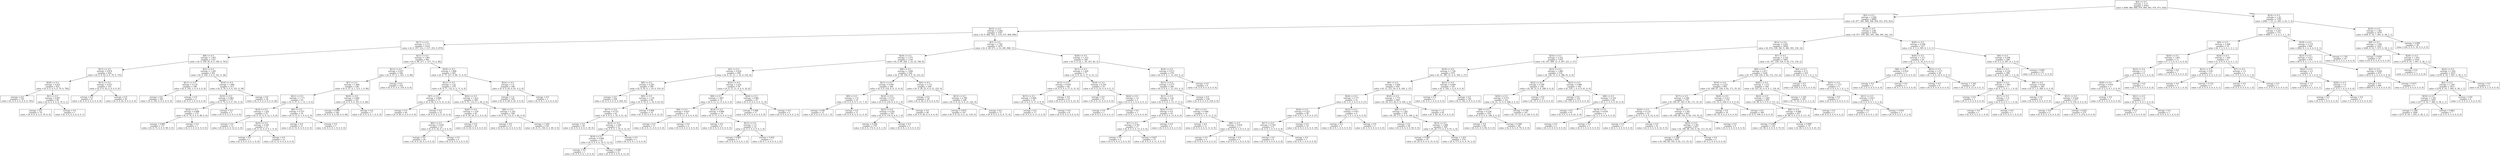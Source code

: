 digraph Tree {
node [shape=box] ;
0 [label="X[2] <= 0.5\nentropy = 3.17\nsamples = 8765\nvalue = [999, 984, 968, 979, 999, 963, 974, 973, 926]"] ;
1 [label="X[5] <= 0.5\nentropy = 2.944\nsamples = 6980\nvalue = [0, 977, 945, 968, 308, 958, 931, 970, 923]"] ;
0 -> 1 [labeldistance=2.5, labelangle=45, headlabel="True"] ;
2 [label="X[23] <= 0.5\nentropy = 2.544\nsamples = 3797\nvalue = [0, 0, 406, 583, 3, 570, 537, 808, 890]"] ;
1 -> 2 ;
3 [label="X[17] <= 0.5\nentropy = 2.171\nsamples = 2318\nvalue = [0, 0, 357, 312, 1, 517, 252, 0, 879]"] ;
2 -> 3 ;
4 [label="X[8] <= 0.5\nentropy = 1.567\nsamples = 1327\nvalue = [0, 0, 259, 95, 0, 0, 180, 0, 793]"] ;
3 -> 4 ;
5 [label="X[11] <= 0.5\nentropy = 0.874\nsamples = 926\nvalue = [0, 0, 0, 92, 0, 0, 79, 0, 755]"] ;
4 -> 5 ;
6 [label="X[20] <= 0.5\nentropy = 0.455\nsamples = 825\nvalue = [0, 0, 0, 0, 0, 0, 79, 0, 746]"] ;
5 -> 6 ;
7 [label="entropy = 0.0\nsamples = 745\nvalue = [0, 0, 0, 0, 0, 0, 0, 0, 745]"] ;
6 -> 7 ;
8 [label="X[1] <= 0.5\nentropy = 0.097\nsamples = 80\nvalue = [0, 0, 0, 0, 0, 0, 79, 0, 1]"] ;
6 -> 8 ;
9 [label="entropy = 0.0\nsamples = 79\nvalue = [0, 0, 0, 0, 0, 0, 79, 0, 0]"] ;
8 -> 9 ;
10 [label="entropy = 0.0\nsamples = 1\nvalue = [0, 0, 0, 0, 0, 0, 0, 0, 1]"] ;
8 -> 10 ;
11 [label="X[13] <= 0.5\nentropy = 0.433\nsamples = 101\nvalue = [0, 0, 0, 92, 0, 0, 0, 0, 9]"] ;
5 -> 11 ;
12 [label="entropy = 0.0\nsamples = 9\nvalue = [0, 0, 0, 0, 0, 0, 0, 0, 9]"] ;
11 -> 12 ;
13 [label="entropy = 0.0\nsamples = 92\nvalue = [0, 0, 0, 92, 0, 0, 0, 0, 0]"] ;
11 -> 13 ;
14 [label="X[3] <= 0.5\nentropy = 1.283\nsamples = 401\nvalue = [0, 0, 259, 3, 0, 0, 101, 0, 38]"] ;
4 -> 14 ;
15 [label="X[11] <= 0.5\nentropy = 0.118\nsamples = 188\nvalue = [0, 0, 185, 3, 0, 0, 0, 0, 0]"] ;
14 -> 15 ;
16 [label="entropy = 0.0\nsamples = 185\nvalue = [0, 0, 185, 0, 0, 0, 0, 0, 0]"] ;
15 -> 16 ;
17 [label="entropy = 0.0\nsamples = 3\nvalue = [0, 0, 0, 3, 0, 0, 0, 0, 0]"] ;
15 -> 17 ;
18 [label="X[19] <= 0.5\nentropy = 1.484\nsamples = 213\nvalue = [0, 0, 74, 0, 0, 0, 101, 0, 38]"] ;
14 -> 18 ;
19 [label="X[10] <= 0.5\nentropy = 0.983\nsamples = 175\nvalue = [0, 0, 74, 0, 0, 0, 101, 0, 0]"] ;
18 -> 19 ;
20 [label="X[24] <= 0.5\nentropy = 0.986\nsamples = 172\nvalue = [0, 0, 74, 0, 0, 0, 98, 0, 0]"] ;
19 -> 20 ;
21 [label="entropy = 0.985\nsamples = 171\nvalue = [0, 0, 73, 0, 0, 0, 98, 0, 0]"] ;
20 -> 21 ;
22 [label="entropy = 0.0\nsamples = 1\nvalue = [0, 0, 1, 0, 0, 0, 0, 0, 0]"] ;
20 -> 22 ;
23 [label="entropy = 0.0\nsamples = 3\nvalue = [0, 0, 0, 0, 0, 0, 3, 0, 0]"] ;
19 -> 23 ;
24 [label="entropy = 0.0\nsamples = 38\nvalue = [0, 0, 0, 0, 0, 0, 0, 0, 38]"] ;
18 -> 24 ;
25 [label="X[11] <= 0.5\nentropy = 1.891\nsamples = 991\nvalue = [0, 0, 98, 217, 1, 517, 72, 0, 86]"] ;
3 -> 25 ;
26 [label="X[13] <= 0.5\nentropy = 0.937\nsamples = 546\nvalue = [0, 0, 27, 0, 1, 431, 1, 0, 86]"] ;
25 -> 26 ;
27 [label="X[7] <= 0.5\nentropy = 1.466\nsamples = 228\nvalue = [0, 0, 27, 0, 1, 113, 1, 0, 86]"] ;
26 -> 27 ;
28 [label="X[21] <= 0.5\nentropy = 1.177\nsamples = 41\nvalue = [0, 0, 27, 0, 1, 12, 1, 0, 0]"] ;
27 -> 28 ;
29 [label="X[10] <= 0.5\nentropy = 1.202\nsamples = 25\nvalue = [0, 0, 12, 0, 0, 12, 1, 0, 0]"] ;
28 -> 29 ;
30 [label="entropy = 0.0\nsamples = 12\nvalue = [0, 0, 0, 0, 0, 12, 0, 0, 0]"] ;
29 -> 30 ;
31 [label="X[18] <= 0.5\nentropy = 0.391\nsamples = 13\nvalue = [0, 0, 12, 0, 0, 0, 1, 0, 0]"] ;
29 -> 31 ;
32 [label="entropy = 0.0\nsamples = 1\nvalue = [0, 0, 0, 0, 0, 0, 1, 0, 0]"] ;
31 -> 32 ;
33 [label="entropy = 0.0\nsamples = 12\nvalue = [0, 0, 12, 0, 0, 0, 0, 0, 0]"] ;
31 -> 33 ;
34 [label="X[6] <= 0.5\nentropy = 0.337\nsamples = 16\nvalue = [0, 0, 15, 0, 1, 0, 0, 0, 0]"] ;
28 -> 34 ;
35 [label="entropy = 0.0\nsamples = 15\nvalue = [0, 0, 15, 0, 0, 0, 0, 0, 0]"] ;
34 -> 35 ;
36 [label="entropy = 0.0\nsamples = 1\nvalue = [0, 0, 0, 0, 1, 0, 0, 0, 0]"] ;
34 -> 36 ;
37 [label="X[20] <= 0.5\nentropy = 0.995\nsamples = 187\nvalue = [0, 0, 0, 0, 0, 101, 0, 0, 86]"] ;
27 -> 37 ;
38 [label="entropy = 0.999\nsamples = 180\nvalue = [0, 0, 0, 0, 0, 94, 0, 0, 86]"] ;
37 -> 38 ;
39 [label="entropy = 0.0\nsamples = 7\nvalue = [0, 0, 0, 0, 0, 7, 0, 0, 0]"] ;
37 -> 39 ;
40 [label="entropy = 0.0\nsamples = 318\nvalue = [0, 0, 0, 0, 0, 318, 0, 0, 0]"] ;
26 -> 40 ;
41 [label="X[18] <= 0.5\nentropy = 1.808\nsamples = 445\nvalue = [0, 0, 71, 217, 0, 86, 71, 0, 0]"] ;
25 -> 41 ;
42 [label="X[12] <= 0.5\nentropy = 1.62\nsamples = 279\nvalue = [0, 0, 71, 132, 0, 5, 71, 0, 0]"] ;
41 -> 42 ;
43 [label="X[7] <= 0.5\nentropy = 0.988\nsamples = 71\nvalue = [0, 0, 40, 0, 0, 0, 31, 0, 0]"] ;
42 -> 43 ;
44 [label="entropy = 0.0\nsamples = 40\nvalue = [0, 0, 40, 0, 0, 0, 0, 0, 0]"] ;
43 -> 44 ;
45 [label="entropy = 0.0\nsamples = 31\nvalue = [0, 0, 0, 0, 0, 0, 31, 0, 0]"] ;
43 -> 45 ;
46 [label="X[22] <= 0.5\nentropy = 1.412\nsamples = 208\nvalue = [0, 0, 31, 132, 0, 5, 40, 0, 0]"] ;
42 -> 46 ;
47 [label="X[20] <= 0.5\nentropy = 1.229\nsamples = 42\nvalue = [0, 0, 20, 20, 0, 2, 0, 0, 0]"] ;
46 -> 47 ;
48 [label="X[0] <= 0.5\nentropy = 0.439\nsamples = 22\nvalue = [0, 0, 0, 20, 0, 2, 0, 0, 0]"] ;
47 -> 48 ;
49 [label="entropy = 0.0\nsamples = 20\nvalue = [0, 0, 0, 20, 0, 0, 0, 0, 0]"] ;
48 -> 49 ;
50 [label="entropy = 0.0\nsamples = 2\nvalue = [0, 0, 0, 0, 0, 2, 0, 0, 0]"] ;
48 -> 50 ;
51 [label="entropy = 0.0\nsamples = 20\nvalue = [0, 0, 20, 0, 0, 0, 0, 0, 0]"] ;
47 -> 51 ;
52 [label="X[8] <= 0.5\nentropy = 1.242\nsamples = 166\nvalue = [0, 0, 11, 112, 0, 3, 40, 0, 0]"] ;
46 -> 52 ;
53 [label="entropy = 0.0\nsamples = 12\nvalue = [0, 0, 0, 12, 0, 0, 0, 0, 0]"] ;
52 -> 53 ;
54 [label="entropy = 1.292\nsamples = 154\nvalue = [0, 0, 11, 100, 0, 3, 40, 0, 0]"] ;
52 -> 54 ;
55 [label="X[14] <= 0.5\nentropy = 1.0\nsamples = 166\nvalue = [0, 0, 0, 85, 0, 81, 0, 0, 0]"] ;
41 -> 55 ;
56 [label="entropy = 1.0\nsamples = 165\nvalue = [0, 0, 0, 84, 0, 81, 0, 0, 0]"] ;
55 -> 56 ;
57 [label="entropy = 0.0\nsamples = 1\nvalue = [0, 0, 0, 1, 0, 0, 0, 0, 0]"] ;
55 -> 57 ;
58 [label="X[3] <= 0.5\nentropy = 1.783\nsamples = 1479\nvalue = [0, 0, 49, 271, 2, 53, 285, 808, 11]"] ;
2 -> 58 ;
59 [label="X[20] <= 0.5\nentropy = 1.375\nsamples = 1130\nvalue = [0, 0, 49, 249, 1, 23, 32, 768, 8]"] ;
58 -> 59 ;
60 [label="X[1] <= 0.5\nentropy = 0.634\nsamples = 590\nvalue = [0, 0, 21, 11, 1, 14, 0, 535, 8]"] ;
59 -> 60 ;
61 [label="X[8] <= 0.5\nentropy = 0.285\nsamples = 540\nvalue = [0, 0, 10, 0, 1, 10, 0, 519, 0]"] ;
60 -> 61 ;
62 [label="entropy = 0.0\nsamples = 456\nvalue = [0, 0, 0, 0, 0, 0, 0, 456, 0]"] ;
61 -> 62 ;
63 [label="X[9] <= 0.5\nentropy = 1.118\nsamples = 84\nvalue = [0, 0, 10, 0, 1, 10, 0, 63, 0]"] ;
61 -> 63 ;
64 [label="X[17] <= 0.5\nentropy = 0.752\nsamples = 62\nvalue = [0, 0, 0, 0, 1, 10, 0, 51, 0]"] ;
63 -> 64 ;
65 [label="entropy = 0.0\nsamples = 39\nvalue = [0, 0, 0, 0, 0, 0, 0, 39, 0]"] ;
64 -> 65 ;
66 [label="X[14] <= 0.5\nentropy = 1.209\nsamples = 23\nvalue = [0, 0, 0, 0, 1, 10, 0, 12, 0]"] ;
64 -> 66 ;
67 [label="X[10] <= 0.5\nentropy = 0.994\nsamples = 22\nvalue = [0, 0, 0, 0, 0, 10, 0, 12, 0]"] ;
66 -> 67 ;
68 [label="entropy = 0.0\nsamples = 1\nvalue = [0, 0, 0, 0, 0, 1, 0, 0, 0]"] ;
67 -> 68 ;
69 [label="entropy = 0.985\nsamples = 21\nvalue = [0, 0, 0, 0, 0, 9, 0, 12, 0]"] ;
67 -> 69 ;
70 [label="entropy = 0.0\nsamples = 1\nvalue = [0, 0, 0, 0, 1, 0, 0, 0, 0]"] ;
66 -> 70 ;
71 [label="entropy = 0.994\nsamples = 22\nvalue = [0, 0, 10, 0, 0, 0, 0, 12, 0]"] ;
63 -> 71 ;
72 [label="X[16] <= 0.5\nentropy = 2.202\nsamples = 50\nvalue = [0, 0, 11, 11, 0, 4, 0, 16, 8]"] ;
60 -> 72 ;
73 [label="X[8] <= 0.5\nentropy = 1.867\nsamples = 31\nvalue = [0, 0, 11, 11, 0, 4, 0, 5, 0]"] ;
72 -> 73 ;
74 [label="X[9] <= 0.5\nentropy = 0.837\nsamples = 15\nvalue = [0, 0, 0, 11, 0, 4, 0, 0, 0]"] ;
73 -> 74 ;
75 [label="entropy = 0.0\nsamples = 11\nvalue = [0, 0, 0, 11, 0, 0, 0, 0, 0]"] ;
74 -> 75 ;
76 [label="entropy = 0.0\nsamples = 4\nvalue = [0, 0, 0, 0, 0, 4, 0, 0, 0]"] ;
74 -> 76 ;
77 [label="X[18] <= 0.5\nentropy = 0.896\nsamples = 16\nvalue = [0, 0, 11, 0, 0, 0, 0, 5, 0]"] ;
73 -> 77 ;
78 [label="entropy = 0.0\nsamples = 6\nvalue = [0, 0, 6, 0, 0, 0, 0, 0, 0]"] ;
77 -> 78 ;
79 [label="X[15] <= 0.5\nentropy = 1.0\nsamples = 10\nvalue = [0, 0, 5, 0, 0, 0, 0, 5, 0]"] ;
77 -> 79 ;
80 [label="entropy = 0.985\nsamples = 7\nvalue = [0, 0, 4, 0, 0, 0, 0, 3, 0]"] ;
79 -> 80 ;
81 [label="entropy = 0.918\nsamples = 3\nvalue = [0, 0, 1, 0, 0, 0, 0, 2, 0]"] ;
79 -> 81 ;
82 [label="X[24] <= 0.5\nentropy = 0.982\nsamples = 19\nvalue = [0, 0, 0, 0, 0, 0, 0, 11, 8]"] ;
72 -> 82 ;
83 [label="entropy = 0.998\nsamples = 17\nvalue = [0, 0, 0, 0, 0, 0, 0, 9, 8]"] ;
82 -> 83 ;
84 [label="entropy = 0.0\nsamples = 2\nvalue = [0, 0, 0, 0, 0, 0, 0, 2, 0]"] ;
82 -> 84 ;
85 [label="X[8] <= 0.5\nentropy = 1.606\nsamples = 540\nvalue = [0, 0, 28, 238, 0, 9, 32, 233, 0]"] ;
59 -> 85 ;
86 [label="X[11] <= 0.5\nentropy = 0.695\nsamples = 244\nvalue = [0, 0, 0, 216, 0, 9, 11, 8, 0]"] ;
85 -> 86 ;
87 [label="X[9] <= 0.5\nentropy = 1.51\nsamples = 23\nvalue = [0, 0, 0, 0, 0, 5, 11, 7, 0]"] ;
86 -> 87 ;
88 [label="entropy = 0.98\nsamples = 12\nvalue = [0, 0, 0, 0, 0, 5, 0, 7, 0]"] ;
87 -> 88 ;
89 [label="entropy = 0.0\nsamples = 11\nvalue = [0, 0, 0, 0, 0, 0, 11, 0, 0]"] ;
87 -> 89 ;
90 [label="X[16] <= 0.5\nentropy = 0.172\nsamples = 221\nvalue = [0, 0, 0, 216, 0, 4, 0, 1, 0]"] ;
86 -> 90 ;
91 [label="X[25] <= 0.5\nentropy = 0.202\nsamples = 181\nvalue = [0, 0, 0, 176, 0, 4, 0, 1, 0]"] ;
90 -> 91 ;
92 [label="entropy = 0.204\nsamples = 179\nvalue = [0, 0, 0, 174, 0, 4, 0, 1, 0]"] ;
91 -> 92 ;
93 [label="entropy = 0.0\nsamples = 2\nvalue = [0, 0, 0, 2, 0, 0, 0, 0, 0]"] ;
91 -> 93 ;
94 [label="entropy = 0.0\nsamples = 40\nvalue = [0, 0, 0, 40, 0, 0, 0, 0, 0]"] ;
90 -> 94 ;
95 [label="X[0] <= 0.5\nentropy = 1.172\nsamples = 296\nvalue = [0, 0, 28, 22, 0, 0, 21, 225, 0]"] ;
85 -> 95 ;
96 [label="entropy = 0.0\nsamples = 28\nvalue = [0, 0, 28, 0, 0, 0, 0, 0, 0]"] ;
95 -> 96 ;
97 [label="X[15] <= 0.5\nentropy = 0.796\nsamples = 268\nvalue = [0, 0, 0, 22, 0, 0, 21, 225, 0]"] ;
95 -> 97 ;
98 [label="entropy = 0.975\nsamples = 197\nvalue = [0, 0, 0, 22, 0, 0, 21, 154, 0]"] ;
97 -> 98 ;
99 [label="entropy = 0.0\nsamples = 71\nvalue = [0, 0, 0, 0, 0, 0, 0, 71, 0]"] ;
97 -> 99 ;
100 [label="X[20] <= 0.5\nentropy = 1.333\nsamples = 349\nvalue = [0, 0, 0, 22, 1, 30, 253, 40, 3]"] ;
58 -> 100 ;
101 [label="X[11] <= 0.5\nentropy = 1.626\nsamples = 71\nvalue = [0, 0, 0, 22, 0, 17, 0, 31, 1]"] ;
100 -> 101 ;
102 [label="X[12] <= 0.5\nentropy = 0.938\nsamples = 48\nvalue = [0, 0, 0, 0, 0, 17, 0, 31, 0]"] ;
101 -> 102 ;
103 [label="X[15] <= 0.5\nentropy = 0.904\nsamples = 25\nvalue = [0, 0, 0, 0, 0, 17, 0, 8, 0]"] ;
102 -> 103 ;
104 [label="entropy = 0.0\nsamples = 17\nvalue = [0, 0, 0, 0, 0, 17, 0, 0, 0]"] ;
103 -> 104 ;
105 [label="entropy = 0.0\nsamples = 8\nvalue = [0, 0, 0, 0, 0, 0, 0, 8, 0]"] ;
103 -> 105 ;
106 [label="entropy = 0.0\nsamples = 23\nvalue = [0, 0, 0, 0, 0, 0, 0, 23, 0]"] ;
102 -> 106 ;
107 [label="X[18] <= 0.5\nentropy = 0.258\nsamples = 23\nvalue = [0, 0, 0, 22, 0, 0, 0, 0, 1]"] ;
101 -> 107 ;
108 [label="entropy = 0.0\nsamples = 21\nvalue = [0, 0, 0, 21, 0, 0, 0, 0, 0]"] ;
107 -> 108 ;
109 [label="X[24] <= 0.5\nentropy = 1.0\nsamples = 2\nvalue = [0, 0, 0, 1, 0, 0, 0, 0, 1]"] ;
107 -> 109 ;
110 [label="entropy = 0.0\nsamples = 1\nvalue = [0, 0, 0, 0, 0, 0, 0, 0, 1]"] ;
109 -> 110 ;
111 [label="entropy = 0.0\nsamples = 1\nvalue = [0, 0, 0, 1, 0, 0, 0, 0, 0]"] ;
109 -> 111 ;
112 [label="X[16] <= 0.5\nentropy = 0.571\nsamples = 278\nvalue = [0, 0, 0, 0, 1, 13, 253, 9, 2]"] ;
100 -> 112 ;
113 [label="X[12] <= 0.5\nentropy = 0.377\nsamples = 269\nvalue = [0, 0, 0, 0, 1, 13, 253, 0, 2]"] ;
112 -> 113 ;
114 [label="X[11] <= 0.5\nentropy = 1.42\nsamples = 33\nvalue = [0, 0, 0, 0, 1, 13, 17, 0, 2]"] ;
113 -> 114 ;
115 [label="X[25] <= 0.5\nentropy = 0.9\nsamples = 19\nvalue = [0, 0, 0, 0, 0, 13, 6, 0, 0]"] ;
114 -> 115 ;
116 [label="X[7] <= 0.5\nentropy = 0.787\nsamples = 17\nvalue = [0, 0, 0, 0, 0, 13, 4, 0, 0]"] ;
115 -> 116 ;
117 [label="entropy = 0.0\nsamples = 2\nvalue = [0, 0, 0, 0, 0, 2, 0, 0, 0]"] ;
116 -> 117 ;
118 [label="entropy = 0.837\nsamples = 15\nvalue = [0, 0, 0, 0, 0, 11, 4, 0, 0]"] ;
116 -> 118 ;
119 [label="entropy = 0.0\nsamples = 2\nvalue = [0, 0, 0, 0, 0, 0, 2, 0, 0]"] ;
115 -> 119 ;
120 [label="X[1] <= 0.5\nentropy = 0.946\nsamples = 14\nvalue = [0, 0, 0, 0, 1, 0, 11, 0, 2]"] ;
114 -> 120 ;
121 [label="entropy = 0.0\nsamples = 11\nvalue = [0, 0, 0, 0, 0, 0, 11, 0, 0]"] ;
120 -> 121 ;
122 [label="X[8] <= 0.5\nentropy = 0.918\nsamples = 3\nvalue = [0, 0, 0, 0, 1, 0, 0, 0, 2]"] ;
120 -> 122 ;
123 [label="entropy = 0.0\nsamples = 2\nvalue = [0, 0, 0, 0, 0, 0, 0, 0, 2]"] ;
122 -> 123 ;
124 [label="entropy = 0.0\nsamples = 1\nvalue = [0, 0, 0, 0, 1, 0, 0, 0, 0]"] ;
122 -> 124 ;
125 [label="entropy = 0.0\nsamples = 236\nvalue = [0, 0, 0, 0, 0, 0, 236, 0, 0]"] ;
113 -> 125 ;
126 [label="entropy = 0.0\nsamples = 9\nvalue = [0, 0, 0, 0, 0, 0, 0, 9, 0]"] ;
112 -> 126 ;
127 [label="X[14] <= 0.5\nentropy = 2.68\nsamples = 3183\nvalue = [0, 977, 539, 385, 305, 388, 394, 162, 33]"] ;
1 -> 127 ;
128 [label="X[12] <= 0.5\nentropy = 2.455\nsamples = 2856\nvalue = [0, 974, 536, 385, 0, 380, 393, 156, 32]"] ;
127 -> 128 ;
129 [label="X[10] <= 0.5\nentropy = 2.232\nsamples = 1193\nvalue = [0, 187, 408, 51, 0, 297, 221, 2, 27]"] ;
128 -> 129 ;
130 [label="X[19] <= 0.5\nentropy = 1.724\nsamples = 675\nvalue = [0, 31, 395, 51, 0, 9, 160, 2, 27]"] ;
129 -> 130 ;
131 [label="X[0] <= 0.5\nentropy = 2.004\nsamples = 492\nvalue = [0, 31, 213, 50, 0, 9, 160, 2, 27]"] ;
130 -> 131 ;
132 [label="X[24] <= 0.5\nentropy = 0.777\nsamples = 32\nvalue = [0, 3, 0, 2, 0, 0, 0, 0, 27]"] ;
131 -> 132 ;
133 [label="X[18] <= 0.5\nentropy = 0.222\nsamples = 28\nvalue = [0, 0, 0, 1, 0, 0, 0, 0, 27]"] ;
132 -> 133 ;
134 [label="X[17] <= 0.5\nentropy = 0.503\nsamples = 9\nvalue = [0, 0, 0, 1, 0, 0, 0, 0, 8]"] ;
133 -> 134 ;
135 [label="entropy = 0.0\nsamples = 8\nvalue = [0, 0, 0, 0, 0, 0, 0, 0, 8]"] ;
134 -> 135 ;
136 [label="entropy = 0.0\nsamples = 1\nvalue = [0, 0, 0, 1, 0, 0, 0, 0, 0]"] ;
134 -> 136 ;
137 [label="entropy = 0.0\nsamples = 19\nvalue = [0, 0, 0, 0, 0, 0, 0, 0, 19]"] ;
133 -> 137 ;
138 [label="X[22] <= 0.5\nentropy = 0.811\nsamples = 4\nvalue = [0, 3, 0, 1, 0, 0, 0, 0, 0]"] ;
132 -> 138 ;
139 [label="entropy = 0.0\nsamples = 1\nvalue = [0, 0, 0, 1, 0, 0, 0, 0, 0]"] ;
138 -> 139 ;
140 [label="entropy = 0.0\nsamples = 3\nvalue = [0, 3, 0, 0, 0, 0, 0, 0, 0]"] ;
138 -> 140 ;
141 [label="X[16] <= 0.5\nentropy = 1.775\nsamples = 460\nvalue = [0, 28, 213, 48, 0, 9, 160, 2, 0]"] ;
131 -> 141 ;
142 [label="X[8] <= 0.5\nentropy = 1.582\nsamples = 378\nvalue = [0, 28, 173, 6, 0, 9, 160, 2, 0]"] ;
141 -> 142 ;
143 [label="entropy = 0.0\nsamples = 69\nvalue = [0, 0, 0, 0, 0, 0, 69, 0, 0]"] ;
142 -> 143 ;
144 [label="X[23] <= 0.5\nentropy = 1.608\nsamples = 309\nvalue = [0, 28, 173, 6, 0, 9, 91, 2, 0]"] ;
142 -> 144 ;
145 [label="entropy = 0.985\nsamples = 35\nvalue = [0, 20, 0, 0, 0, 0, 15, 0, 0]"] ;
144 -> 145 ;
146 [label="entropy = 1.415\nsamples = 274\nvalue = [0, 8, 173, 6, 0, 9, 76, 2, 0]"] ;
144 -> 146 ;
147 [label="entropy = 1.0\nsamples = 82\nvalue = [0, 0, 40, 42, 0, 0, 0, 0, 0]"] ;
141 -> 147 ;
148 [label="X[23] <= 0.5\nentropy = 0.049\nsamples = 183\nvalue = [0, 0, 182, 1, 0, 0, 0, 0, 0]"] ;
130 -> 148 ;
149 [label="entropy = 0.0\nsamples = 1\nvalue = [0, 0, 0, 1, 0, 0, 0, 0, 0]"] ;
148 -> 149 ;
150 [label="entropy = 0.0\nsamples = 182\nvalue = [0, 0, 182, 0, 0, 0, 0, 0, 0]"] ;
148 -> 150 ;
151 [label="X[15] <= 0.5\nentropy = 1.489\nsamples = 518\nvalue = [0, 156, 13, 0, 0, 288, 61, 0, 0]"] ;
129 -> 151 ;
152 [label="X[22] <= 0.5\nentropy = 0.708\nsamples = 336\nvalue = [0, 36, 12, 0, 0, 288, 0, 0, 0]"] ;
151 -> 152 ;
153 [label="X[20] <= 0.5\nentropy = 0.575\nsamples = 321\nvalue = [0, 21, 12, 0, 0, 288, 0, 0, 0]"] ;
152 -> 153 ;
154 [label="X[8] <= 0.5\nentropy = 0.238\nsamples = 154\nvalue = [0, 6, 0, 0, 0, 148, 0, 0, 0]"] ;
153 -> 154 ;
155 [label="entropy = 0.0\nsamples = 69\nvalue = [0, 0, 0, 0, 0, 69, 0, 0, 0]"] ;
154 -> 155 ;
156 [label="entropy = 0.368\nsamples = 85\nvalue = [0, 6, 0, 0, 0, 79, 0, 0, 0]"] ;
154 -> 156 ;
157 [label="entropy = 0.799\nsamples = 167\nvalue = [0, 15, 12, 0, 0, 140, 0, 0, 0]"] ;
153 -> 157 ;
158 [label="entropy = 0.0\nsamples = 15\nvalue = [0, 15, 0, 0, 0, 0, 0, 0, 0]"] ;
152 -> 158 ;
159 [label="X[23] <= 0.5\nentropy = 0.966\nsamples = 182\nvalue = [0, 120, 1, 0, 0, 0, 61, 0, 0]"] ;
151 -> 159 ;
160 [label="entropy = 0.0\nsamples = 118\nvalue = [0, 118, 0, 0, 0, 0, 0, 0, 0]"] ;
159 -> 160 ;
161 [label="X[8] <= 0.5\nentropy = 0.316\nsamples = 64\nvalue = [0, 2, 1, 0, 0, 0, 61, 0, 0]"] ;
159 -> 161 ;
162 [label="entropy = 0.0\nsamples = 61\nvalue = [0, 0, 0, 0, 0, 0, 61, 0, 0]"] ;
161 -> 162 ;
163 [label="X[19] <= 0.5\nentropy = 0.918\nsamples = 3\nvalue = [0, 2, 1, 0, 0, 0, 0, 0, 0]"] ;
161 -> 163 ;
164 [label="entropy = 0.0\nsamples = 2\nvalue = [0, 2, 0, 0, 0, 0, 0, 0, 0]"] ;
163 -> 164 ;
165 [label="entropy = 0.0\nsamples = 1\nvalue = [0, 0, 1, 0, 0, 0, 0, 0, 0]"] ;
163 -> 165 ;
166 [label="X[7] <= 0.5\nentropy = 2.158\nsamples = 1663\nvalue = [0, 787, 128, 334, 0, 83, 172, 154, 5]"] ;
128 -> 166 ;
167 [label="X[9] <= 0.5\nentropy = 2.417\nsamples = 1244\nvalue = [0, 373, 128, 334, 0, 82, 172, 151, 4]"] ;
166 -> 167 ;
168 [label="X[19] <= 0.5\nentropy = 2.253\nsamples = 895\nvalue = [0, 206, 67, 334, 0, 82, 171, 35, 0]"] ;
167 -> 168 ;
169 [label="X[17] <= 0.5\nentropy = 2.384\nsamples = 716\nvalue = [0, 196, 67, 165, 0, 82, 171, 35, 0]"] ;
168 -> 169 ;
170 [label="X[20] <= 0.5\nentropy = 0.135\nsamples = 53\nvalue = [0, 0, 1, 0, 0, 0, 52, 0, 0]"] ;
169 -> 170 ;
171 [label="entropy = 0.0\nsamples = 1\nvalue = [0, 0, 1, 0, 0, 0, 0, 0, 0]"] ;
170 -> 171 ;
172 [label="entropy = 0.0\nsamples = 52\nvalue = [0, 0, 0, 0, 0, 0, 52, 0, 0]"] ;
170 -> 172 ;
173 [label="X[10] <= 0.5\nentropy = 2.392\nsamples = 663\nvalue = [0, 196, 66, 165, 0, 82, 119, 35, 0]"] ;
169 -> 173 ;
174 [label="X[22] <= 0.5\nentropy = 2.391\nsamples = 657\nvalue = [0, 196, 66, 165, 0, 82, 113, 35, 0]"] ;
173 -> 174 ;
175 [label="entropy = 2.388\nsamples = 655\nvalue = [0, 196, 64, 165, 0, 82, 113, 35, 0]"] ;
174 -> 175 ;
176 [label="entropy = 0.0\nsamples = 2\nvalue = [0, 0, 2, 0, 0, 0, 0, 0, 0]"] ;
174 -> 176 ;
177 [label="entropy = 0.0\nsamples = 6\nvalue = [0, 0, 0, 0, 0, 0, 6, 0, 0]"] ;
173 -> 177 ;
178 [label="X[26] <= 0.5\nentropy = 0.311\nsamples = 179\nvalue = [0, 10, 0, 169, 0, 0, 0, 0, 0]"] ;
168 -> 178 ;
179 [label="entropy = 0.0\nsamples = 10\nvalue = [0, 10, 0, 0, 0, 0, 0, 0, 0]"] ;
178 -> 179 ;
180 [label="entropy = 0.0\nsamples = 169\nvalue = [0, 0, 0, 169, 0, 0, 0, 0, 0]"] ;
178 -> 180 ;
181 [label="X[20] <= 0.5\nentropy = 1.575\nsamples = 349\nvalue = [0, 167, 61, 0, 0, 0, 1, 116, 4]"] ;
167 -> 181 ;
182 [label="X[22] <= 0.5\nentropy = 1.065\nsamples = 209\nvalue = [0, 96, 0, 0, 0, 0, 0, 111, 2]"] ;
181 -> 182 ;
183 [label="X[8] <= 0.5\nentropy = 0.996\nsamples = 207\nvalue = [0, 96, 0, 0, 0, 0, 0, 111, 0]"] ;
182 -> 183 ;
184 [label="entropy = 0.994\nsamples = 128\nvalue = [0, 58, 0, 0, 0, 0, 0, 70, 0]"] ;
183 -> 184 ;
185 [label="entropy = 0.999\nsamples = 79\nvalue = [0, 38, 0, 0, 0, 0, 0, 41, 0]"] ;
183 -> 185 ;
186 [label="entropy = 0.0\nsamples = 2\nvalue = [0, 0, 0, 0, 0, 0, 0, 0, 2]"] ;
182 -> 186 ;
187 [label="entropy = 1.329\nsamples = 140\nvalue = [0, 71, 61, 0, 0, 0, 1, 5, 2]"] ;
181 -> 187 ;
188 [label="X[0] <= 0.5\nentropy = 0.11\nsamples = 419\nvalue = [0, 414, 0, 0, 0, 1, 0, 3, 1]"] ;
166 -> 188 ;
189 [label="entropy = 0.0\nsamples = 414\nvalue = [0, 414, 0, 0, 0, 0, 0, 0, 0]"] ;
188 -> 189 ;
190 [label="X[25] <= 0.5\nentropy = 1.371\nsamples = 5\nvalue = [0, 0, 0, 0, 0, 1, 0, 3, 1]"] ;
188 -> 190 ;
191 [label="entropy = 0.0\nsamples = 1\nvalue = [0, 0, 0, 0, 0, 0, 0, 0, 1]"] ;
190 -> 191 ;
192 [label="X[11] <= 0.5\nentropy = 0.811\nsamples = 4\nvalue = [0, 0, 0, 0, 0, 1, 0, 3, 0]"] ;
190 -> 192 ;
193 [label="entropy = 0.0\nsamples = 1\nvalue = [0, 0, 0, 0, 0, 0, 0, 1, 0]"] ;
192 -> 193 ;
194 [label="entropy = 0.918\nsamples = 3\nvalue = [0, 0, 0, 0, 0, 1, 0, 2, 0]"] ;
192 -> 194 ;
195 [label="X[20] <= 0.5\nentropy = 0.506\nsamples = 327\nvalue = [0, 3, 3, 0, 305, 8, 1, 6, 1]"] ;
127 -> 195 ;
196 [label="X[26] <= 0.5\nentropy = 1.571\nsamples = 29\nvalue = [0, 3, 1, 0, 18, 0, 0, 6, 1]"] ;
195 -> 196 ;
197 [label="X[8] <= 0.5\nentropy = 0.918\nsamples = 3\nvalue = [0, 2, 1, 0, 0, 0, 0, 0, 0]"] ;
196 -> 197 ;
198 [label="entropy = 0.0\nsamples = 2\nvalue = [0, 2, 0, 0, 0, 0, 0, 0, 0]"] ;
197 -> 198 ;
199 [label="entropy = 0.0\nsamples = 1\nvalue = [0, 0, 1, 0, 0, 0, 0, 0, 0]"] ;
197 -> 199 ;
200 [label="X[23] <= 0.5\nentropy = 1.217\nsamples = 26\nvalue = [0, 1, 0, 0, 18, 0, 0, 6, 1]"] ;
196 -> 200 ;
201 [label="entropy = 0.0\nsamples = 6\nvalue = [0, 0, 0, 0, 6, 0, 0, 0, 0]"] ;
200 -> 201 ;
202 [label="entropy = 1.395\nsamples = 20\nvalue = [0, 1, 0, 0, 12, 0, 0, 6, 1]"] ;
200 -> 202 ;
203 [label="X[6] <= 0.5\nentropy = 0.268\nsamples = 298\nvalue = [0, 0, 2, 0, 287, 8, 1, 0, 0]"] ;
195 -> 203 ;
204 [label="X[26] <= 0.5\nentropy = 0.126\nsamples = 288\nvalue = [0, 0, 2, 0, 284, 1, 1, 0, 0]"] ;
203 -> 204 ;
205 [label="X[24] <= 0.5\nentropy = 1.585\nsamples = 3\nvalue = [0, 0, 1, 0, 0, 1, 1, 0, 0]"] ;
204 -> 205 ;
206 [label="entropy = 0.0\nsamples = 1\nvalue = [0, 0, 1, 0, 0, 0, 0, 0, 0]"] ;
205 -> 206 ;
207 [label="X[17] <= 0.5\nentropy = 1.0\nsamples = 2\nvalue = [0, 0, 0, 0, 0, 1, 1, 0, 0]"] ;
205 -> 207 ;
208 [label="entropy = 0.0\nsamples = 1\nvalue = [0, 0, 0, 0, 0, 0, 1, 0, 0]"] ;
207 -> 208 ;
209 [label="entropy = 0.0\nsamples = 1\nvalue = [0, 0, 0, 0, 0, 1, 0, 0, 0]"] ;
207 -> 209 ;
210 [label="X[8] <= 0.5\nentropy = 0.034\nsamples = 285\nvalue = [0, 0, 1, 0, 284, 0, 0, 0, 0]"] ;
204 -> 210 ;
211 [label="entropy = 0.0\nsamples = 8\nvalue = [0, 0, 0, 0, 8, 0, 0, 0, 0]"] ;
210 -> 211 ;
212 [label="X[11] <= 0.5\nentropy = 0.034\nsamples = 277\nvalue = [0, 0, 1, 0, 276, 0, 0, 0, 0]"] ;
210 -> 212 ;
213 [label="entropy = 0.0\nsamples = 2\nvalue = [0, 0, 0, 0, 2, 0, 0, 0, 0]"] ;
212 -> 213 ;
214 [label="entropy = 0.035\nsamples = 275\nvalue = [0, 0, 1, 0, 274, 0, 0, 0, 0]"] ;
212 -> 214 ;
215 [label="entropy = 0.881\nsamples = 10\nvalue = [0, 0, 0, 0, 3, 7, 0, 0, 0]"] ;
203 -> 215 ;
216 [label="X[14] <= 0.5\nentropy = 1.34\nsamples = 1785\nvalue = [999, 7, 23, 11, 691, 5, 43, 3, 3]"] ;
0 -> 216 [labeldistance=2.5, labelangle=-45, headlabel="False"] ;
217 [label="X[11] <= 0.5\nentropy = 0.307\nsamples = 715\nvalue = [690, 1, 7, 4, 0, 5, 5, 1, 2]"] ;
216 -> 217 ;
218 [label="X[9] <= 0.5\nentropy = 2.268\nsamples = 19\nvalue = [8, 1, 2, 0, 0, 1, 5, 1, 1]"] ;
217 -> 218 ;
219 [label="X[26] <= 0.5\nentropy = 1.491\nsamples = 11\nvalue = [7, 1, 2, 0, 0, 1, 0, 0, 0]"] ;
218 -> 219 ;
220 [label="X[23] <= 0.5\nentropy = 1.5\nsamples = 4\nvalue = [0, 1, 2, 0, 0, 1, 0, 0, 0]"] ;
219 -> 220 ;
221 [label="X[20] <= 0.5\nentropy = 0.918\nsamples = 3\nvalue = [0, 0, 2, 0, 0, 1, 0, 0, 0]"] ;
220 -> 221 ;
222 [label="entropy = 0.0\nsamples = 1\nvalue = [0, 0, 1, 0, 0, 0, 0, 0, 0]"] ;
221 -> 222 ;
223 [label="X[21] <= 0.5\nentropy = 1.0\nsamples = 2\nvalue = [0, 0, 1, 0, 0, 1, 0, 0, 0]"] ;
221 -> 223 ;
224 [label="entropy = 0.0\nsamples = 1\nvalue = [0, 0, 1, 0, 0, 0, 0, 0, 0]"] ;
223 -> 224 ;
225 [label="entropy = 0.0\nsamples = 1\nvalue = [0, 0, 0, 0, 0, 1, 0, 0, 0]"] ;
223 -> 225 ;
226 [label="entropy = 0.0\nsamples = 1\nvalue = [0, 1, 0, 0, 0, 0, 0, 0, 0]"] ;
220 -> 226 ;
227 [label="entropy = 0.0\nsamples = 7\nvalue = [7, 0, 0, 0, 0, 0, 0, 0, 0]"] ;
219 -> 227 ;
228 [label="X[24] <= 0.5\nentropy = 1.549\nsamples = 8\nvalue = [1, 0, 0, 0, 0, 0, 5, 1, 1]"] ;
218 -> 228 ;
229 [label="X[13] <= 0.5\nentropy = 0.65\nsamples = 6\nvalue = [0, 0, 0, 0, 0, 0, 5, 0, 1]"] ;
228 -> 229 ;
230 [label="entropy = 0.0\nsamples = 1\nvalue = [0, 0, 0, 0, 0, 0, 1, 0, 0]"] ;
229 -> 230 ;
231 [label="entropy = 0.722\nsamples = 5\nvalue = [0, 0, 0, 0, 0, 0, 4, 0, 1]"] ;
229 -> 231 ;
232 [label="X[7] <= 0.5\nentropy = 1.0\nsamples = 2\nvalue = [1, 0, 0, 0, 0, 0, 0, 1, 0]"] ;
228 -> 232 ;
233 [label="entropy = 0.0\nsamples = 1\nvalue = [0, 0, 0, 0, 0, 0, 0, 1, 0]"] ;
232 -> 233 ;
234 [label="entropy = 0.0\nsamples = 1\nvalue = [1, 0, 0, 0, 0, 0, 0, 0, 0]"] ;
232 -> 234 ;
235 [label="X[18] <= 0.5\nentropy = 0.179\nsamples = 696\nvalue = [682, 0, 5, 4, 0, 4, 0, 0, 1]"] ;
217 -> 235 ;
236 [label="X[23] <= 0.5\nentropy = 0.077\nsamples = 678\nvalue = [673, 0, 2, 1, 0, 1, 0, 0, 1]"] ;
235 -> 236 ;
237 [label="X[22] <= 0.5\nentropy = 2.0\nsamples = 4\nvalue = [1, 0, 0, 1, 0, 1, 0, 0, 1]"] ;
236 -> 237 ;
238 [label="entropy = 1.0\nsamples = 2\nvalue = [0, 0, 0, 0, 0, 1, 0, 0, 1]"] ;
237 -> 238 ;
239 [label="X[26] <= 0.5\nentropy = 1.0\nsamples = 2\nvalue = [1, 0, 0, 1, 0, 0, 0, 0, 0]"] ;
237 -> 239 ;
240 [label="entropy = 0.0\nsamples = 1\nvalue = [0, 0, 0, 1, 0, 0, 0, 0, 0]"] ;
239 -> 240 ;
241 [label="entropy = 0.0\nsamples = 1\nvalue = [1, 0, 0, 0, 0, 0, 0, 0, 0]"] ;
239 -> 241 ;
242 [label="X[3] <= 0.5\nentropy = 0.029\nsamples = 674\nvalue = [672, 0, 2, 0, 0, 0, 0, 0, 0]"] ;
236 -> 242 ;
243 [label="entropy = 0.0\nsamples = 669\nvalue = [669, 0, 0, 0, 0, 0, 0, 0, 0]"] ;
242 -> 243 ;
244 [label="entropy = 0.971\nsamples = 5\nvalue = [3, 0, 2, 0, 0, 0, 0, 0, 0]"] ;
242 -> 244 ;
245 [label="entropy = 1.792\nsamples = 18\nvalue = [9, 0, 3, 3, 0, 3, 0, 0, 0]"] ;
235 -> 245 ;
246 [label="X[19] <= 0.5\nentropy = 1.302\nsamples = 1070\nvalue = [309, 6, 16, 7, 691, 0, 38, 2, 1]"] ;
216 -> 246 ;
247 [label="X[8] <= 0.5\nentropy = 1.304\nsamples = 1032\nvalue = [289, 6, 16, 7, 673, 0, 38, 2, 1]"] ;
246 -> 247 ;
248 [label="entropy = 0.954\nsamples = 16\nvalue = [10, 0, 0, 0, 6, 0, 0, 0, 0]"] ;
247 -> 248 ;
249 [label="X[26] <= 0.5\nentropy = 1.303\nsamples = 1016\nvalue = [279, 6, 16, 7, 667, 0, 38, 2, 1]"] ;
247 -> 249 ;
250 [label="entropy = 0.0\nsamples = 1\nvalue = [1, 0, 0, 0, 0, 0, 0, 0, 0]"] ;
249 -> 250 ;
251 [label="X[22] <= 0.5\nentropy = 1.302\nsamples = 1015\nvalue = [278, 6, 16, 7, 667, 0, 38, 2, 1]"] ;
249 -> 251 ;
252 [label="X[4] <= 0.5\nentropy = 1.304\nsamples = 1013\nvalue = [278, 6, 16, 7, 665, 0, 38, 2, 1]"] ;
251 -> 252 ;
253 [label="X[10] <= 0.5\nentropy = 1.307\nsamples = 1007\nvalue = [277, 6, 16, 7, 660, 0, 38, 2, 1]"] ;
252 -> 253 ;
254 [label="entropy = 1.309\nsamples = 1000\nvalue = [275, 6, 16, 7, 655, 0, 38, 2, 1]"] ;
253 -> 254 ;
255 [label="entropy = 0.863\nsamples = 7\nvalue = [2, 0, 0, 0, 5, 0, 0, 0, 0]"] ;
253 -> 255 ;
256 [label="entropy = 0.65\nsamples = 6\nvalue = [1, 0, 0, 0, 5, 0, 0, 0, 0]"] ;
252 -> 256 ;
257 [label="entropy = 0.0\nsamples = 2\nvalue = [0, 0, 0, 0, 2, 0, 0, 0, 0]"] ;
251 -> 257 ;
258 [label="entropy = 0.998\nsamples = 38\nvalue = [20, 0, 0, 0, 18, 0, 0, 0, 0]"] ;
246 -> 258 ;
}